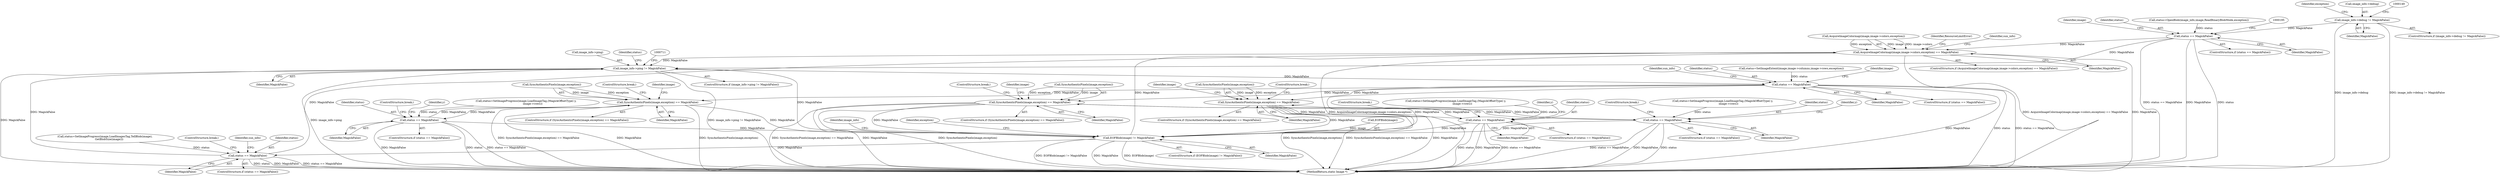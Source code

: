 digraph "0_ImageMagick_1aa0c6dab6dcef4d9bc3571866ae1c1ddbec7d8f@pointer" {
"1000143" [label="(Call,image_info->debug != MagickFalse)"];
"1000182" [label="(Call,status == MagickFalse)"];
"1000438" [label="(Call,AcquireImageColormap(image,image->colors,exception) == MagickFalse)"];
"1000704" [label="(Call,image_info->ping != MagickFalse)"];
"1000729" [label="(Call,status == MagickFalse)"];
"1001117" [label="(Call,SyncAuthenticPixels(image,exception) == MagickFalse)"];
"1001144" [label="(Call,status == MagickFalse)"];
"1001600" [label="(Call,EOFBlob(image) != MagickFalse)"];
"1001681" [label="(Call,status == MagickFalse)"];
"1001276" [label="(Call,SyncAuthenticPixels(image,exception) == MagickFalse)"];
"1001303" [label="(Call,status == MagickFalse)"];
"1001551" [label="(Call,SyncAuthenticPixels(image,exception) == MagickFalse)"];
"1001578" [label="(Call,status == MagickFalse)"];
"1001302" [label="(ControlStructure,if (status == MagickFalse))"];
"1000438" [label="(Call,AcquireImageColormap(image,image->colors,exception) == MagickFalse)"];
"1001682" [label="(Identifier,status)"];
"1001116" [label="(ControlStructure,if (SyncAuthenticPixels(image,exception) == MagickFalse))"];
"1001305" [label="(Identifier,MagickFalse)"];
"1001581" [label="(ControlStructure,break;)"];
"1001291" [label="(Call,status=SetImageProgress(image,LoadImageTag,(MagickOffsetType) y,\n                image->rows))"];
"1000731" [label="(Identifier,MagickFalse)"];
"1001146" [label="(Identifier,MagickFalse)"];
"1000187" [label="(Identifier,image)"];
"1001144" [label="(Call,status == MagickFalse)"];
"1001697" [label="(MethodReturn,static Image *)"];
"1001603" [label="(Identifier,MagickFalse)"];
"1001560" [label="(Identifier,image)"];
"1000704" [label="(Call,image_info->ping != MagickFalse)"];
"1000183" [label="(Identifier,status)"];
"1001671" [label="(Call,status=SetImageProgress(image,LoadImagesTag,TellBlob(image),\n          GetBlobSize(image)))"];
"1001599" [label="(ControlStructure,if (EOFBlob(image) != MagickFalse))"];
"1001147" [label="(ControlStructure,break;)"];
"1001616" [label="(Identifier,image_info)"];
"1001303" [label="(Call,status == MagickFalse)"];
"1000181" [label="(ControlStructure,if (status == MagickFalse))"];
"1001384" [label="(Identifier,y)"];
"1001221" [label="(Identifier,y)"];
"1000734" [label="(Identifier,image)"];
"1001606" [label="(Identifier,exception)"];
"1001552" [label="(Call,SyncAuthenticPixels(image,exception))"];
"1001121" [label="(Identifier,MagickFalse)"];
"1001684" [label="(ControlStructure,break;)"];
"1000159" [label="(Identifier,exception)"];
"1000439" [label="(Call,AcquireImageColormap(image,image->colors,exception))"];
"1001280" [label="(Identifier,MagickFalse)"];
"1001551" [label="(Call,SyncAuthenticPixels(image,exception) == MagickFalse)"];
"1000144" [label="(Call,image_info->debug)"];
"1000741" [label="(Identifier,sun_info)"];
"1000437" [label="(ControlStructure,if (AcquireImageColormap(image,image->colors,exception) == MagickFalse))"];
"1001304" [label="(Identifier,status)"];
"1001306" [label="(ControlStructure,break;)"];
"1000451" [label="(Identifier,sun_info)"];
"1000705" [label="(Call,image_info->ping)"];
"1000143" [label="(Call,image_info->debug != MagickFalse)"];
"1000718" [label="(Identifier,status)"];
"1001132" [label="(Call,status=SetImageProgress(image,LoadImageTag,(MagickOffsetType) y,\n              image->rows))"];
"1001683" [label="(Identifier,MagickFalse)"];
"1001580" [label="(Identifier,MagickFalse)"];
"1001276" [label="(Call,SyncAuthenticPixels(image,exception) == MagickFalse)"];
"1000184" [label="(Identifier,MagickFalse)"];
"1001556" [label="(ControlStructure,break;)"];
"1001680" [label="(ControlStructure,if (status == MagickFalse))"];
"1000730" [label="(Identifier,status)"];
"1000728" [label="(ControlStructure,if (status == MagickFalse))"];
"1000447" [label="(Identifier,ResourceLimitError)"];
"1000142" [label="(ControlStructure,if (image_info->debug != MagickFalse))"];
"1001681" [label="(Call,status == MagickFalse)"];
"1001601" [label="(Call,EOFBlob(image))"];
"1001566" [label="(Call,status=SetImageProgress(image,LoadImageTag,(MagickOffsetType) y,\n                image->rows))"];
"1001277" [label="(Call,SyncAuthenticPixels(image,exception))"];
"1001600" [label="(Call,EOFBlob(image) != MagickFalse)"];
"1000445" [label="(Identifier,MagickFalse)"];
"1000147" [label="(Identifier,MagickFalse)"];
"1001550" [label="(ControlStructure,if (SyncAuthenticPixels(image,exception) == MagickFalse))"];
"1001579" [label="(Identifier,status)"];
"1001687" [label="(Identifier,sun_info)"];
"1001281" [label="(ControlStructure,break;)"];
"1001275" [label="(ControlStructure,if (SyncAuthenticPixels(image,exception) == MagickFalse))"];
"1001145" [label="(Identifier,status)"];
"1000703" [label="(ControlStructure,if (image_info->ping != MagickFalse))"];
"1001122" [label="(ControlStructure,break;)"];
"1001117" [label="(Call,SyncAuthenticPixels(image,exception) == MagickFalse)"];
"1001143" [label="(ControlStructure,if (status == MagickFalse))"];
"1001126" [label="(Identifier,image)"];
"1000708" [label="(Identifier,MagickFalse)"];
"1000182" [label="(Call,status == MagickFalse)"];
"1000174" [label="(Call,status=OpenBlob(image_info,image,ReadBinaryBlobMode,exception))"];
"1001285" [label="(Identifier,image)"];
"1000981" [label="(Identifier,y)"];
"1001577" [label="(ControlStructure,if (status == MagickFalse))"];
"1000717" [label="(Call,status=SetImageExtent(image,image->columns,image->rows,exception))"];
"1001578" [label="(Call,status == MagickFalse)"];
"1001118" [label="(Call,SyncAuthenticPixels(image,exception))"];
"1001555" [label="(Identifier,MagickFalse)"];
"1000729" [label="(Call,status == MagickFalse)"];
"1000143" -> "1000142"  [label="AST: "];
"1000143" -> "1000147"  [label="CFG: "];
"1000144" -> "1000143"  [label="AST: "];
"1000147" -> "1000143"  [label="AST: "];
"1000149" -> "1000143"  [label="CFG: "];
"1000159" -> "1000143"  [label="CFG: "];
"1000143" -> "1001697"  [label="DDG: image_info->debug"];
"1000143" -> "1001697"  [label="DDG: image_info->debug != MagickFalse"];
"1000143" -> "1000182"  [label="DDG: MagickFalse"];
"1000182" -> "1000181"  [label="AST: "];
"1000182" -> "1000184"  [label="CFG: "];
"1000183" -> "1000182"  [label="AST: "];
"1000184" -> "1000182"  [label="AST: "];
"1000187" -> "1000182"  [label="CFG: "];
"1000195" -> "1000182"  [label="CFG: "];
"1000182" -> "1001697"  [label="DDG: status == MagickFalse"];
"1000182" -> "1001697"  [label="DDG: MagickFalse"];
"1000182" -> "1001697"  [label="DDG: status"];
"1000174" -> "1000182"  [label="DDG: status"];
"1000182" -> "1000438"  [label="DDG: MagickFalse"];
"1000182" -> "1000704"  [label="DDG: MagickFalse"];
"1000438" -> "1000437"  [label="AST: "];
"1000438" -> "1000445"  [label="CFG: "];
"1000439" -> "1000438"  [label="AST: "];
"1000445" -> "1000438"  [label="AST: "];
"1000447" -> "1000438"  [label="CFG: "];
"1000451" -> "1000438"  [label="CFG: "];
"1000438" -> "1001697"  [label="DDG: AcquireImageColormap(image,image->colors,exception) == MagickFalse"];
"1000438" -> "1001697"  [label="DDG: MagickFalse"];
"1000438" -> "1001697"  [label="DDG: AcquireImageColormap(image,image->colors,exception)"];
"1000439" -> "1000438"  [label="DDG: image"];
"1000439" -> "1000438"  [label="DDG: image->colors"];
"1000439" -> "1000438"  [label="DDG: exception"];
"1001681" -> "1000438"  [label="DDG: MagickFalse"];
"1001600" -> "1000438"  [label="DDG: MagickFalse"];
"1000438" -> "1000704"  [label="DDG: MagickFalse"];
"1000704" -> "1000703"  [label="AST: "];
"1000704" -> "1000708"  [label="CFG: "];
"1000705" -> "1000704"  [label="AST: "];
"1000708" -> "1000704"  [label="AST: "];
"1000711" -> "1000704"  [label="CFG: "];
"1000718" -> "1000704"  [label="CFG: "];
"1000704" -> "1001697"  [label="DDG: MagickFalse"];
"1000704" -> "1001697"  [label="DDG: image_info->ping"];
"1000704" -> "1001697"  [label="DDG: image_info->ping != MagickFalse"];
"1001681" -> "1000704"  [label="DDG: MagickFalse"];
"1001600" -> "1000704"  [label="DDG: MagickFalse"];
"1000704" -> "1000729"  [label="DDG: MagickFalse"];
"1000729" -> "1000728"  [label="AST: "];
"1000729" -> "1000731"  [label="CFG: "];
"1000730" -> "1000729"  [label="AST: "];
"1000731" -> "1000729"  [label="AST: "];
"1000734" -> "1000729"  [label="CFG: "];
"1000741" -> "1000729"  [label="CFG: "];
"1000729" -> "1001697"  [label="DDG: status"];
"1000729" -> "1001697"  [label="DDG: status == MagickFalse"];
"1000729" -> "1001697"  [label="DDG: MagickFalse"];
"1000717" -> "1000729"  [label="DDG: status"];
"1000729" -> "1001117"  [label="DDG: MagickFalse"];
"1000729" -> "1001276"  [label="DDG: MagickFalse"];
"1000729" -> "1001551"  [label="DDG: MagickFalse"];
"1000729" -> "1001600"  [label="DDG: MagickFalse"];
"1001117" -> "1001116"  [label="AST: "];
"1001117" -> "1001121"  [label="CFG: "];
"1001118" -> "1001117"  [label="AST: "];
"1001121" -> "1001117"  [label="AST: "];
"1001122" -> "1001117"  [label="CFG: "];
"1001126" -> "1001117"  [label="CFG: "];
"1001117" -> "1001697"  [label="DDG: MagickFalse"];
"1001117" -> "1001697"  [label="DDG: SyncAuthenticPixels(image,exception)"];
"1001117" -> "1001697"  [label="DDG: SyncAuthenticPixels(image,exception) == MagickFalse"];
"1001118" -> "1001117"  [label="DDG: image"];
"1001118" -> "1001117"  [label="DDG: exception"];
"1001144" -> "1001117"  [label="DDG: MagickFalse"];
"1001117" -> "1001144"  [label="DDG: MagickFalse"];
"1001117" -> "1001600"  [label="DDG: MagickFalse"];
"1001144" -> "1001143"  [label="AST: "];
"1001144" -> "1001146"  [label="CFG: "];
"1001145" -> "1001144"  [label="AST: "];
"1001146" -> "1001144"  [label="AST: "];
"1001147" -> "1001144"  [label="CFG: "];
"1000981" -> "1001144"  [label="CFG: "];
"1001144" -> "1001697"  [label="DDG: MagickFalse"];
"1001144" -> "1001697"  [label="DDG: status"];
"1001144" -> "1001697"  [label="DDG: status == MagickFalse"];
"1001132" -> "1001144"  [label="DDG: status"];
"1001144" -> "1001600"  [label="DDG: MagickFalse"];
"1001600" -> "1001599"  [label="AST: "];
"1001600" -> "1001603"  [label="CFG: "];
"1001601" -> "1001600"  [label="AST: "];
"1001603" -> "1001600"  [label="AST: "];
"1001606" -> "1001600"  [label="CFG: "];
"1001616" -> "1001600"  [label="CFG: "];
"1001600" -> "1001697"  [label="DDG: EOFBlob(image) != MagickFalse"];
"1001600" -> "1001697"  [label="DDG: MagickFalse"];
"1001600" -> "1001697"  [label="DDG: EOFBlob(image)"];
"1001601" -> "1001600"  [label="DDG: image"];
"1001276" -> "1001600"  [label="DDG: MagickFalse"];
"1001578" -> "1001600"  [label="DDG: MagickFalse"];
"1001303" -> "1001600"  [label="DDG: MagickFalse"];
"1001551" -> "1001600"  [label="DDG: MagickFalse"];
"1001600" -> "1001681"  [label="DDG: MagickFalse"];
"1001681" -> "1001680"  [label="AST: "];
"1001681" -> "1001683"  [label="CFG: "];
"1001682" -> "1001681"  [label="AST: "];
"1001683" -> "1001681"  [label="AST: "];
"1001687" -> "1001681"  [label="CFG: "];
"1001684" -> "1001681"  [label="CFG: "];
"1001681" -> "1001697"  [label="DDG: status"];
"1001681" -> "1001697"  [label="DDG: MagickFalse"];
"1001681" -> "1001697"  [label="DDG: status == MagickFalse"];
"1001671" -> "1001681"  [label="DDG: status"];
"1001276" -> "1001275"  [label="AST: "];
"1001276" -> "1001280"  [label="CFG: "];
"1001277" -> "1001276"  [label="AST: "];
"1001280" -> "1001276"  [label="AST: "];
"1001281" -> "1001276"  [label="CFG: "];
"1001285" -> "1001276"  [label="CFG: "];
"1001276" -> "1001697"  [label="DDG: MagickFalse"];
"1001276" -> "1001697"  [label="DDG: SyncAuthenticPixels(image,exception)"];
"1001276" -> "1001697"  [label="DDG: SyncAuthenticPixels(image,exception) == MagickFalse"];
"1001277" -> "1001276"  [label="DDG: image"];
"1001277" -> "1001276"  [label="DDG: exception"];
"1001303" -> "1001276"  [label="DDG: MagickFalse"];
"1001276" -> "1001303"  [label="DDG: MagickFalse"];
"1001303" -> "1001302"  [label="AST: "];
"1001303" -> "1001305"  [label="CFG: "];
"1001304" -> "1001303"  [label="AST: "];
"1001305" -> "1001303"  [label="AST: "];
"1001306" -> "1001303"  [label="CFG: "];
"1001221" -> "1001303"  [label="CFG: "];
"1001303" -> "1001697"  [label="DDG: status"];
"1001303" -> "1001697"  [label="DDG: MagickFalse"];
"1001303" -> "1001697"  [label="DDG: status == MagickFalse"];
"1001291" -> "1001303"  [label="DDG: status"];
"1001551" -> "1001550"  [label="AST: "];
"1001551" -> "1001555"  [label="CFG: "];
"1001552" -> "1001551"  [label="AST: "];
"1001555" -> "1001551"  [label="AST: "];
"1001556" -> "1001551"  [label="CFG: "];
"1001560" -> "1001551"  [label="CFG: "];
"1001551" -> "1001697"  [label="DDG: SyncAuthenticPixels(image,exception) == MagickFalse"];
"1001551" -> "1001697"  [label="DDG: MagickFalse"];
"1001551" -> "1001697"  [label="DDG: SyncAuthenticPixels(image,exception)"];
"1001552" -> "1001551"  [label="DDG: image"];
"1001552" -> "1001551"  [label="DDG: exception"];
"1001578" -> "1001551"  [label="DDG: MagickFalse"];
"1001551" -> "1001578"  [label="DDG: MagickFalse"];
"1001578" -> "1001577"  [label="AST: "];
"1001578" -> "1001580"  [label="CFG: "];
"1001579" -> "1001578"  [label="AST: "];
"1001580" -> "1001578"  [label="AST: "];
"1001581" -> "1001578"  [label="CFG: "];
"1001384" -> "1001578"  [label="CFG: "];
"1001578" -> "1001697"  [label="DDG: MagickFalse"];
"1001578" -> "1001697"  [label="DDG: status"];
"1001578" -> "1001697"  [label="DDG: status == MagickFalse"];
"1001566" -> "1001578"  [label="DDG: status"];
}
